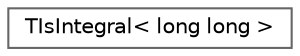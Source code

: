 digraph "Graphical Class Hierarchy"
{
 // INTERACTIVE_SVG=YES
 // LATEX_PDF_SIZE
  bgcolor="transparent";
  edge [fontname=Helvetica,fontsize=10,labelfontname=Helvetica,labelfontsize=10];
  node [fontname=Helvetica,fontsize=10,shape=box,height=0.2,width=0.4];
  rankdir="LR";
  Node0 [id="Node000000",label="TIsIntegral\< long long \>",height=0.2,width=0.4,color="grey40", fillcolor="white", style="filled",URL="$d3/de1/structTIsIntegral_3_01long_01long_01_4.html",tooltip=" "];
}
